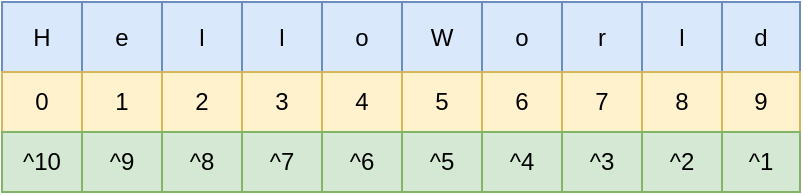 <mxfile version="24.6.4" type="device">
  <diagram name="第 1 页" id="7ilaTLUCwq7mzeWYmB-O">
    <mxGraphModel dx="757" dy="681" grid="1" gridSize="10" guides="1" tooltips="1" connect="1" arrows="1" fold="1" page="1" pageScale="1" pageWidth="827" pageHeight="1169" math="0" shadow="0">
      <root>
        <mxCell id="0" />
        <mxCell id="1" parent="0" />
        <mxCell id="-Nrk2GaAwONbbJXYmBY--41" value="" style="childLayout=tableLayout;recursiveResize=0;shadow=0;fillColor=none;" vertex="1" parent="1">
          <mxGeometry x="260" y="670" width="399" height="95" as="geometry" />
        </mxCell>
        <mxCell id="-Nrk2GaAwONbbJXYmBY--42" value="" style="shape=tableRow;horizontal=0;startSize=0;swimlaneHead=0;swimlaneBody=0;top=0;left=0;bottom=0;right=0;dropTarget=0;collapsible=0;recursiveResize=0;expand=0;fontStyle=0;fillColor=none;strokeColor=inherit;" vertex="1" parent="-Nrk2GaAwONbbJXYmBY--41">
          <mxGeometry width="399" height="35" as="geometry" />
        </mxCell>
        <mxCell id="-Nrk2GaAwONbbJXYmBY--43" value="H" style="connectable=0;recursiveResize=0;strokeColor=#6c8ebf;fillColor=#dae8fc;align=center;whiteSpace=wrap;html=1;" vertex="1" parent="-Nrk2GaAwONbbJXYmBY--42">
          <mxGeometry width="40" height="35" as="geometry">
            <mxRectangle width="40" height="35" as="alternateBounds" />
          </mxGeometry>
        </mxCell>
        <mxCell id="-Nrk2GaAwONbbJXYmBY--44" value="e" style="connectable=0;recursiveResize=0;strokeColor=#6c8ebf;fillColor=#dae8fc;align=center;whiteSpace=wrap;html=1;" vertex="1" parent="-Nrk2GaAwONbbJXYmBY--42">
          <mxGeometry x="40" width="40" height="35" as="geometry">
            <mxRectangle width="40" height="35" as="alternateBounds" />
          </mxGeometry>
        </mxCell>
        <mxCell id="-Nrk2GaAwONbbJXYmBY--81" value="l" style="connectable=0;recursiveResize=0;strokeColor=#6c8ebf;fillColor=#dae8fc;align=center;whiteSpace=wrap;html=1;" vertex="1" parent="-Nrk2GaAwONbbJXYmBY--42">
          <mxGeometry x="80" width="40" height="35" as="geometry">
            <mxRectangle width="40" height="35" as="alternateBounds" />
          </mxGeometry>
        </mxCell>
        <mxCell id="-Nrk2GaAwONbbJXYmBY--84" value="l" style="connectable=0;recursiveResize=0;strokeColor=#6c8ebf;fillColor=#dae8fc;align=center;whiteSpace=wrap;html=1;" vertex="1" parent="-Nrk2GaAwONbbJXYmBY--42">
          <mxGeometry x="120" width="40" height="35" as="geometry">
            <mxRectangle width="40" height="35" as="alternateBounds" />
          </mxGeometry>
        </mxCell>
        <mxCell id="-Nrk2GaAwONbbJXYmBY--91" value="o" style="connectable=0;recursiveResize=0;strokeColor=#6c8ebf;fillColor=#dae8fc;align=center;whiteSpace=wrap;html=1;" vertex="1" parent="-Nrk2GaAwONbbJXYmBY--42">
          <mxGeometry x="160" width="40" height="35" as="geometry">
            <mxRectangle width="40" height="35" as="alternateBounds" />
          </mxGeometry>
        </mxCell>
        <mxCell id="-Nrk2GaAwONbbJXYmBY--94" value="W" style="connectable=0;recursiveResize=0;strokeColor=#6c8ebf;fillColor=#dae8fc;align=center;whiteSpace=wrap;html=1;" vertex="1" parent="-Nrk2GaAwONbbJXYmBY--42">
          <mxGeometry x="200" width="40" height="35" as="geometry">
            <mxRectangle width="40" height="35" as="alternateBounds" />
          </mxGeometry>
        </mxCell>
        <mxCell id="-Nrk2GaAwONbbJXYmBY--97" value="o" style="connectable=0;recursiveResize=0;strokeColor=#6c8ebf;fillColor=#dae8fc;align=center;whiteSpace=wrap;html=1;" vertex="1" parent="-Nrk2GaAwONbbJXYmBY--42">
          <mxGeometry x="240" width="40" height="35" as="geometry">
            <mxRectangle width="40" height="35" as="alternateBounds" />
          </mxGeometry>
        </mxCell>
        <mxCell id="-Nrk2GaAwONbbJXYmBY--100" value="r" style="connectable=0;recursiveResize=0;strokeColor=#6c8ebf;fillColor=#dae8fc;align=center;whiteSpace=wrap;html=1;" vertex="1" parent="-Nrk2GaAwONbbJXYmBY--42">
          <mxGeometry x="280" width="40" height="35" as="geometry">
            <mxRectangle width="40" height="35" as="alternateBounds" />
          </mxGeometry>
        </mxCell>
        <mxCell id="-Nrk2GaAwONbbJXYmBY--103" value="l" style="connectable=0;recursiveResize=0;strokeColor=#6c8ebf;fillColor=#dae8fc;align=center;whiteSpace=wrap;html=1;" vertex="1" parent="-Nrk2GaAwONbbJXYmBY--42">
          <mxGeometry x="320" width="40" height="35" as="geometry">
            <mxRectangle width="40" height="35" as="alternateBounds" />
          </mxGeometry>
        </mxCell>
        <mxCell id="-Nrk2GaAwONbbJXYmBY--106" value="d" style="connectable=0;recursiveResize=0;strokeColor=#6c8ebf;fillColor=#dae8fc;align=center;whiteSpace=wrap;html=1;" vertex="1" parent="-Nrk2GaAwONbbJXYmBY--42">
          <mxGeometry x="360" width="39" height="35" as="geometry">
            <mxRectangle width="39" height="35" as="alternateBounds" />
          </mxGeometry>
        </mxCell>
        <mxCell id="-Nrk2GaAwONbbJXYmBY--68" style="shape=tableRow;horizontal=0;startSize=0;swimlaneHead=0;swimlaneBody=0;top=0;left=0;bottom=0;right=0;dropTarget=0;collapsible=0;recursiveResize=0;expand=0;fontStyle=0;fillColor=none;strokeColor=inherit;" vertex="1" parent="-Nrk2GaAwONbbJXYmBY--41">
          <mxGeometry y="35" width="399" height="30" as="geometry" />
        </mxCell>
        <mxCell id="-Nrk2GaAwONbbJXYmBY--69" value="0" style="connectable=0;recursiveResize=0;strokeColor=#d6b656;fillColor=#fff2cc;align=center;whiteSpace=wrap;html=1;" vertex="1" parent="-Nrk2GaAwONbbJXYmBY--68">
          <mxGeometry width="40" height="30" as="geometry">
            <mxRectangle width="40" height="30" as="alternateBounds" />
          </mxGeometry>
        </mxCell>
        <mxCell id="-Nrk2GaAwONbbJXYmBY--70" value="1" style="connectable=0;recursiveResize=0;strokeColor=#d6b656;fillColor=#fff2cc;align=center;whiteSpace=wrap;html=1;" vertex="1" parent="-Nrk2GaAwONbbJXYmBY--68">
          <mxGeometry x="40" width="40" height="30" as="geometry">
            <mxRectangle width="40" height="30" as="alternateBounds" />
          </mxGeometry>
        </mxCell>
        <mxCell id="-Nrk2GaAwONbbJXYmBY--82" value="2" style="connectable=0;recursiveResize=0;strokeColor=#d6b656;fillColor=#fff2cc;align=center;whiteSpace=wrap;html=1;" vertex="1" parent="-Nrk2GaAwONbbJXYmBY--68">
          <mxGeometry x="80" width="40" height="30" as="geometry">
            <mxRectangle width="40" height="30" as="alternateBounds" />
          </mxGeometry>
        </mxCell>
        <mxCell id="-Nrk2GaAwONbbJXYmBY--85" value="3" style="connectable=0;recursiveResize=0;strokeColor=#d6b656;fillColor=#fff2cc;align=center;whiteSpace=wrap;html=1;" vertex="1" parent="-Nrk2GaAwONbbJXYmBY--68">
          <mxGeometry x="120" width="40" height="30" as="geometry">
            <mxRectangle width="40" height="30" as="alternateBounds" />
          </mxGeometry>
        </mxCell>
        <mxCell id="-Nrk2GaAwONbbJXYmBY--92" value="4" style="connectable=0;recursiveResize=0;strokeColor=#d6b656;fillColor=#fff2cc;align=center;whiteSpace=wrap;html=1;" vertex="1" parent="-Nrk2GaAwONbbJXYmBY--68">
          <mxGeometry x="160" width="40" height="30" as="geometry">
            <mxRectangle width="40" height="30" as="alternateBounds" />
          </mxGeometry>
        </mxCell>
        <mxCell id="-Nrk2GaAwONbbJXYmBY--95" value="5" style="connectable=0;recursiveResize=0;strokeColor=#d6b656;fillColor=#fff2cc;align=center;whiteSpace=wrap;html=1;" vertex="1" parent="-Nrk2GaAwONbbJXYmBY--68">
          <mxGeometry x="200" width="40" height="30" as="geometry">
            <mxRectangle width="40" height="30" as="alternateBounds" />
          </mxGeometry>
        </mxCell>
        <mxCell id="-Nrk2GaAwONbbJXYmBY--98" value="6" style="connectable=0;recursiveResize=0;strokeColor=#d6b656;fillColor=#fff2cc;align=center;whiteSpace=wrap;html=1;" vertex="1" parent="-Nrk2GaAwONbbJXYmBY--68">
          <mxGeometry x="240" width="40" height="30" as="geometry">
            <mxRectangle width="40" height="30" as="alternateBounds" />
          </mxGeometry>
        </mxCell>
        <mxCell id="-Nrk2GaAwONbbJXYmBY--101" value="7" style="connectable=0;recursiveResize=0;strokeColor=#d6b656;fillColor=#fff2cc;align=center;whiteSpace=wrap;html=1;" vertex="1" parent="-Nrk2GaAwONbbJXYmBY--68">
          <mxGeometry x="280" width="40" height="30" as="geometry">
            <mxRectangle width="40" height="30" as="alternateBounds" />
          </mxGeometry>
        </mxCell>
        <mxCell id="-Nrk2GaAwONbbJXYmBY--104" value="8" style="connectable=0;recursiveResize=0;strokeColor=#d6b656;fillColor=#fff2cc;align=center;whiteSpace=wrap;html=1;" vertex="1" parent="-Nrk2GaAwONbbJXYmBY--68">
          <mxGeometry x="320" width="40" height="30" as="geometry">
            <mxRectangle width="40" height="30" as="alternateBounds" />
          </mxGeometry>
        </mxCell>
        <mxCell id="-Nrk2GaAwONbbJXYmBY--107" value="&lt;font style=&quot;font-size: 12px;&quot;&gt;9&lt;/font&gt;" style="connectable=0;recursiveResize=0;strokeColor=#d6b656;fillColor=#fff2cc;align=center;whiteSpace=wrap;html=1;" vertex="1" parent="-Nrk2GaAwONbbJXYmBY--68">
          <mxGeometry x="360" width="39" height="30" as="geometry">
            <mxRectangle width="39" height="30" as="alternateBounds" />
          </mxGeometry>
        </mxCell>
        <mxCell id="-Nrk2GaAwONbbJXYmBY--86" style="shape=tableRow;horizontal=0;startSize=0;swimlaneHead=0;swimlaneBody=0;top=0;left=0;bottom=0;right=0;dropTarget=0;collapsible=0;recursiveResize=0;expand=0;fontStyle=0;fillColor=none;strokeColor=inherit;" vertex="1" parent="-Nrk2GaAwONbbJXYmBY--41">
          <mxGeometry y="65" width="399" height="30" as="geometry" />
        </mxCell>
        <mxCell id="-Nrk2GaAwONbbJXYmBY--87" value="^10" style="connectable=0;recursiveResize=0;strokeColor=#82b366;fillColor=#d5e8d4;align=center;whiteSpace=wrap;html=1;" vertex="1" parent="-Nrk2GaAwONbbJXYmBY--86">
          <mxGeometry width="40" height="30" as="geometry">
            <mxRectangle width="40" height="30" as="alternateBounds" />
          </mxGeometry>
        </mxCell>
        <mxCell id="-Nrk2GaAwONbbJXYmBY--88" value="^9" style="connectable=0;recursiveResize=0;strokeColor=#82b366;fillColor=#d5e8d4;align=center;whiteSpace=wrap;html=1;" vertex="1" parent="-Nrk2GaAwONbbJXYmBY--86">
          <mxGeometry x="40" width="40" height="30" as="geometry">
            <mxRectangle width="40" height="30" as="alternateBounds" />
          </mxGeometry>
        </mxCell>
        <mxCell id="-Nrk2GaAwONbbJXYmBY--89" value="^8" style="connectable=0;recursiveResize=0;strokeColor=#82b366;fillColor=#d5e8d4;align=center;whiteSpace=wrap;html=1;" vertex="1" parent="-Nrk2GaAwONbbJXYmBY--86">
          <mxGeometry x="80" width="40" height="30" as="geometry">
            <mxRectangle width="40" height="30" as="alternateBounds" />
          </mxGeometry>
        </mxCell>
        <mxCell id="-Nrk2GaAwONbbJXYmBY--90" value="^7" style="connectable=0;recursiveResize=0;strokeColor=#82b366;fillColor=#d5e8d4;align=center;whiteSpace=wrap;html=1;" vertex="1" parent="-Nrk2GaAwONbbJXYmBY--86">
          <mxGeometry x="120" width="40" height="30" as="geometry">
            <mxRectangle width="40" height="30" as="alternateBounds" />
          </mxGeometry>
        </mxCell>
        <mxCell id="-Nrk2GaAwONbbJXYmBY--93" value="^6" style="connectable=0;recursiveResize=0;strokeColor=#82b366;fillColor=#d5e8d4;align=center;whiteSpace=wrap;html=1;" vertex="1" parent="-Nrk2GaAwONbbJXYmBY--86">
          <mxGeometry x="160" width="40" height="30" as="geometry">
            <mxRectangle width="40" height="30" as="alternateBounds" />
          </mxGeometry>
        </mxCell>
        <mxCell id="-Nrk2GaAwONbbJXYmBY--96" value="^5" style="connectable=0;recursiveResize=0;strokeColor=#82b366;fillColor=#d5e8d4;align=center;whiteSpace=wrap;html=1;" vertex="1" parent="-Nrk2GaAwONbbJXYmBY--86">
          <mxGeometry x="200" width="40" height="30" as="geometry">
            <mxRectangle width="40" height="30" as="alternateBounds" />
          </mxGeometry>
        </mxCell>
        <mxCell id="-Nrk2GaAwONbbJXYmBY--99" value="^4" style="connectable=0;recursiveResize=0;strokeColor=#82b366;fillColor=#d5e8d4;align=center;whiteSpace=wrap;html=1;" vertex="1" parent="-Nrk2GaAwONbbJXYmBY--86">
          <mxGeometry x="240" width="40" height="30" as="geometry">
            <mxRectangle width="40" height="30" as="alternateBounds" />
          </mxGeometry>
        </mxCell>
        <mxCell id="-Nrk2GaAwONbbJXYmBY--102" value="^3" style="connectable=0;recursiveResize=0;strokeColor=#82b366;fillColor=#d5e8d4;align=center;whiteSpace=wrap;html=1;" vertex="1" parent="-Nrk2GaAwONbbJXYmBY--86">
          <mxGeometry x="280" width="40" height="30" as="geometry">
            <mxRectangle width="40" height="30" as="alternateBounds" />
          </mxGeometry>
        </mxCell>
        <mxCell id="-Nrk2GaAwONbbJXYmBY--105" value="^2" style="connectable=0;recursiveResize=0;strokeColor=#82b366;fillColor=#d5e8d4;align=center;whiteSpace=wrap;html=1;" vertex="1" parent="-Nrk2GaAwONbbJXYmBY--86">
          <mxGeometry x="320" width="40" height="30" as="geometry">
            <mxRectangle width="40" height="30" as="alternateBounds" />
          </mxGeometry>
        </mxCell>
        <mxCell id="-Nrk2GaAwONbbJXYmBY--108" value="^1" style="connectable=0;recursiveResize=0;strokeColor=#82b366;fillColor=#d5e8d4;align=center;whiteSpace=wrap;html=1;" vertex="1" parent="-Nrk2GaAwONbbJXYmBY--86">
          <mxGeometry x="360" width="39" height="30" as="geometry">
            <mxRectangle width="39" height="30" as="alternateBounds" />
          </mxGeometry>
        </mxCell>
      </root>
    </mxGraphModel>
  </diagram>
</mxfile>
